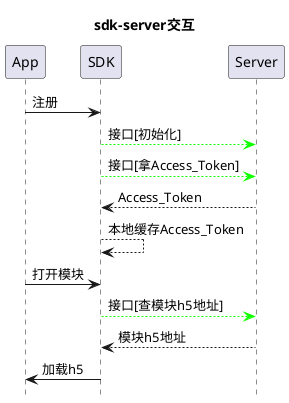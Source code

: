 @startuml
hide footbox
title sdk-server交互
App -> SDK: 注册
SDK -[#0FFF00]-> Server: 接口[初始化]
SDK -[#0FFF00]-> Server: 接口[拿Access_Token]
Server --> SDK: Access_Token
SDK --> SDK: 本地缓存Access_Token
App -> SDK:打开模块
SDK -[#0FFF00]-> Server: 接口[查模块h5地址]
Server --> SDK: 模块h5地址
SDK -> App: 加载h5
@enduml

